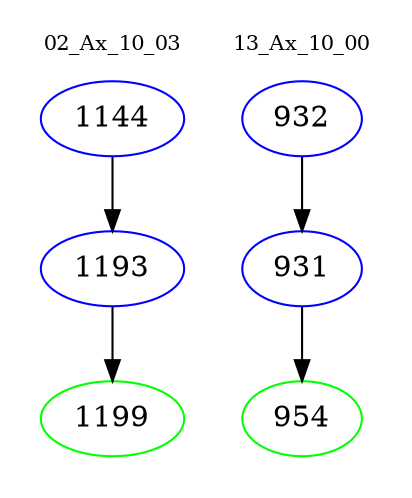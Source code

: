 digraph{
subgraph cluster_0 {
color = white
label = "02_Ax_10_03";
fontsize=10;
T0_1144 [label="1144", color="blue"]
T0_1144 -> T0_1193 [color="black"]
T0_1193 [label="1193", color="blue"]
T0_1193 -> T0_1199 [color="black"]
T0_1199 [label="1199", color="green"]
}
subgraph cluster_1 {
color = white
label = "13_Ax_10_00";
fontsize=10;
T1_932 [label="932", color="blue"]
T1_932 -> T1_931 [color="black"]
T1_931 [label="931", color="blue"]
T1_931 -> T1_954 [color="black"]
T1_954 [label="954", color="green"]
}
}
